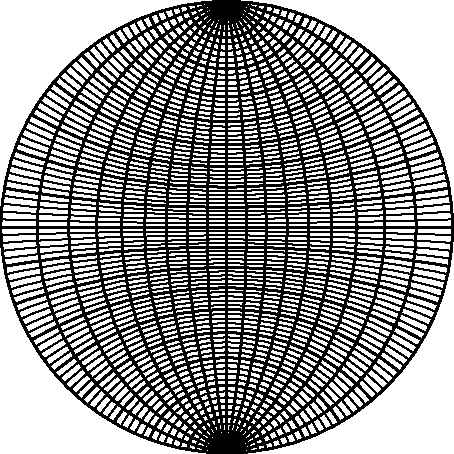 size(8cm);
draw(unitcircle, linewidth(bp));
pen p;
for (int t=-88; t <= 88; t += 2) {
  if(t%5 == 0) {
    p=linewidth(bp);
    draw((0,1){dir (t-90)}..{dir (270-t)}(0,-1), linewidth(bp));
  } else p=currentpen;
  draw((Cos(t),Sin(t)){dir(180+t)}..{dir(180-t)}(-Cos(t),Sin(t)), p);
}
